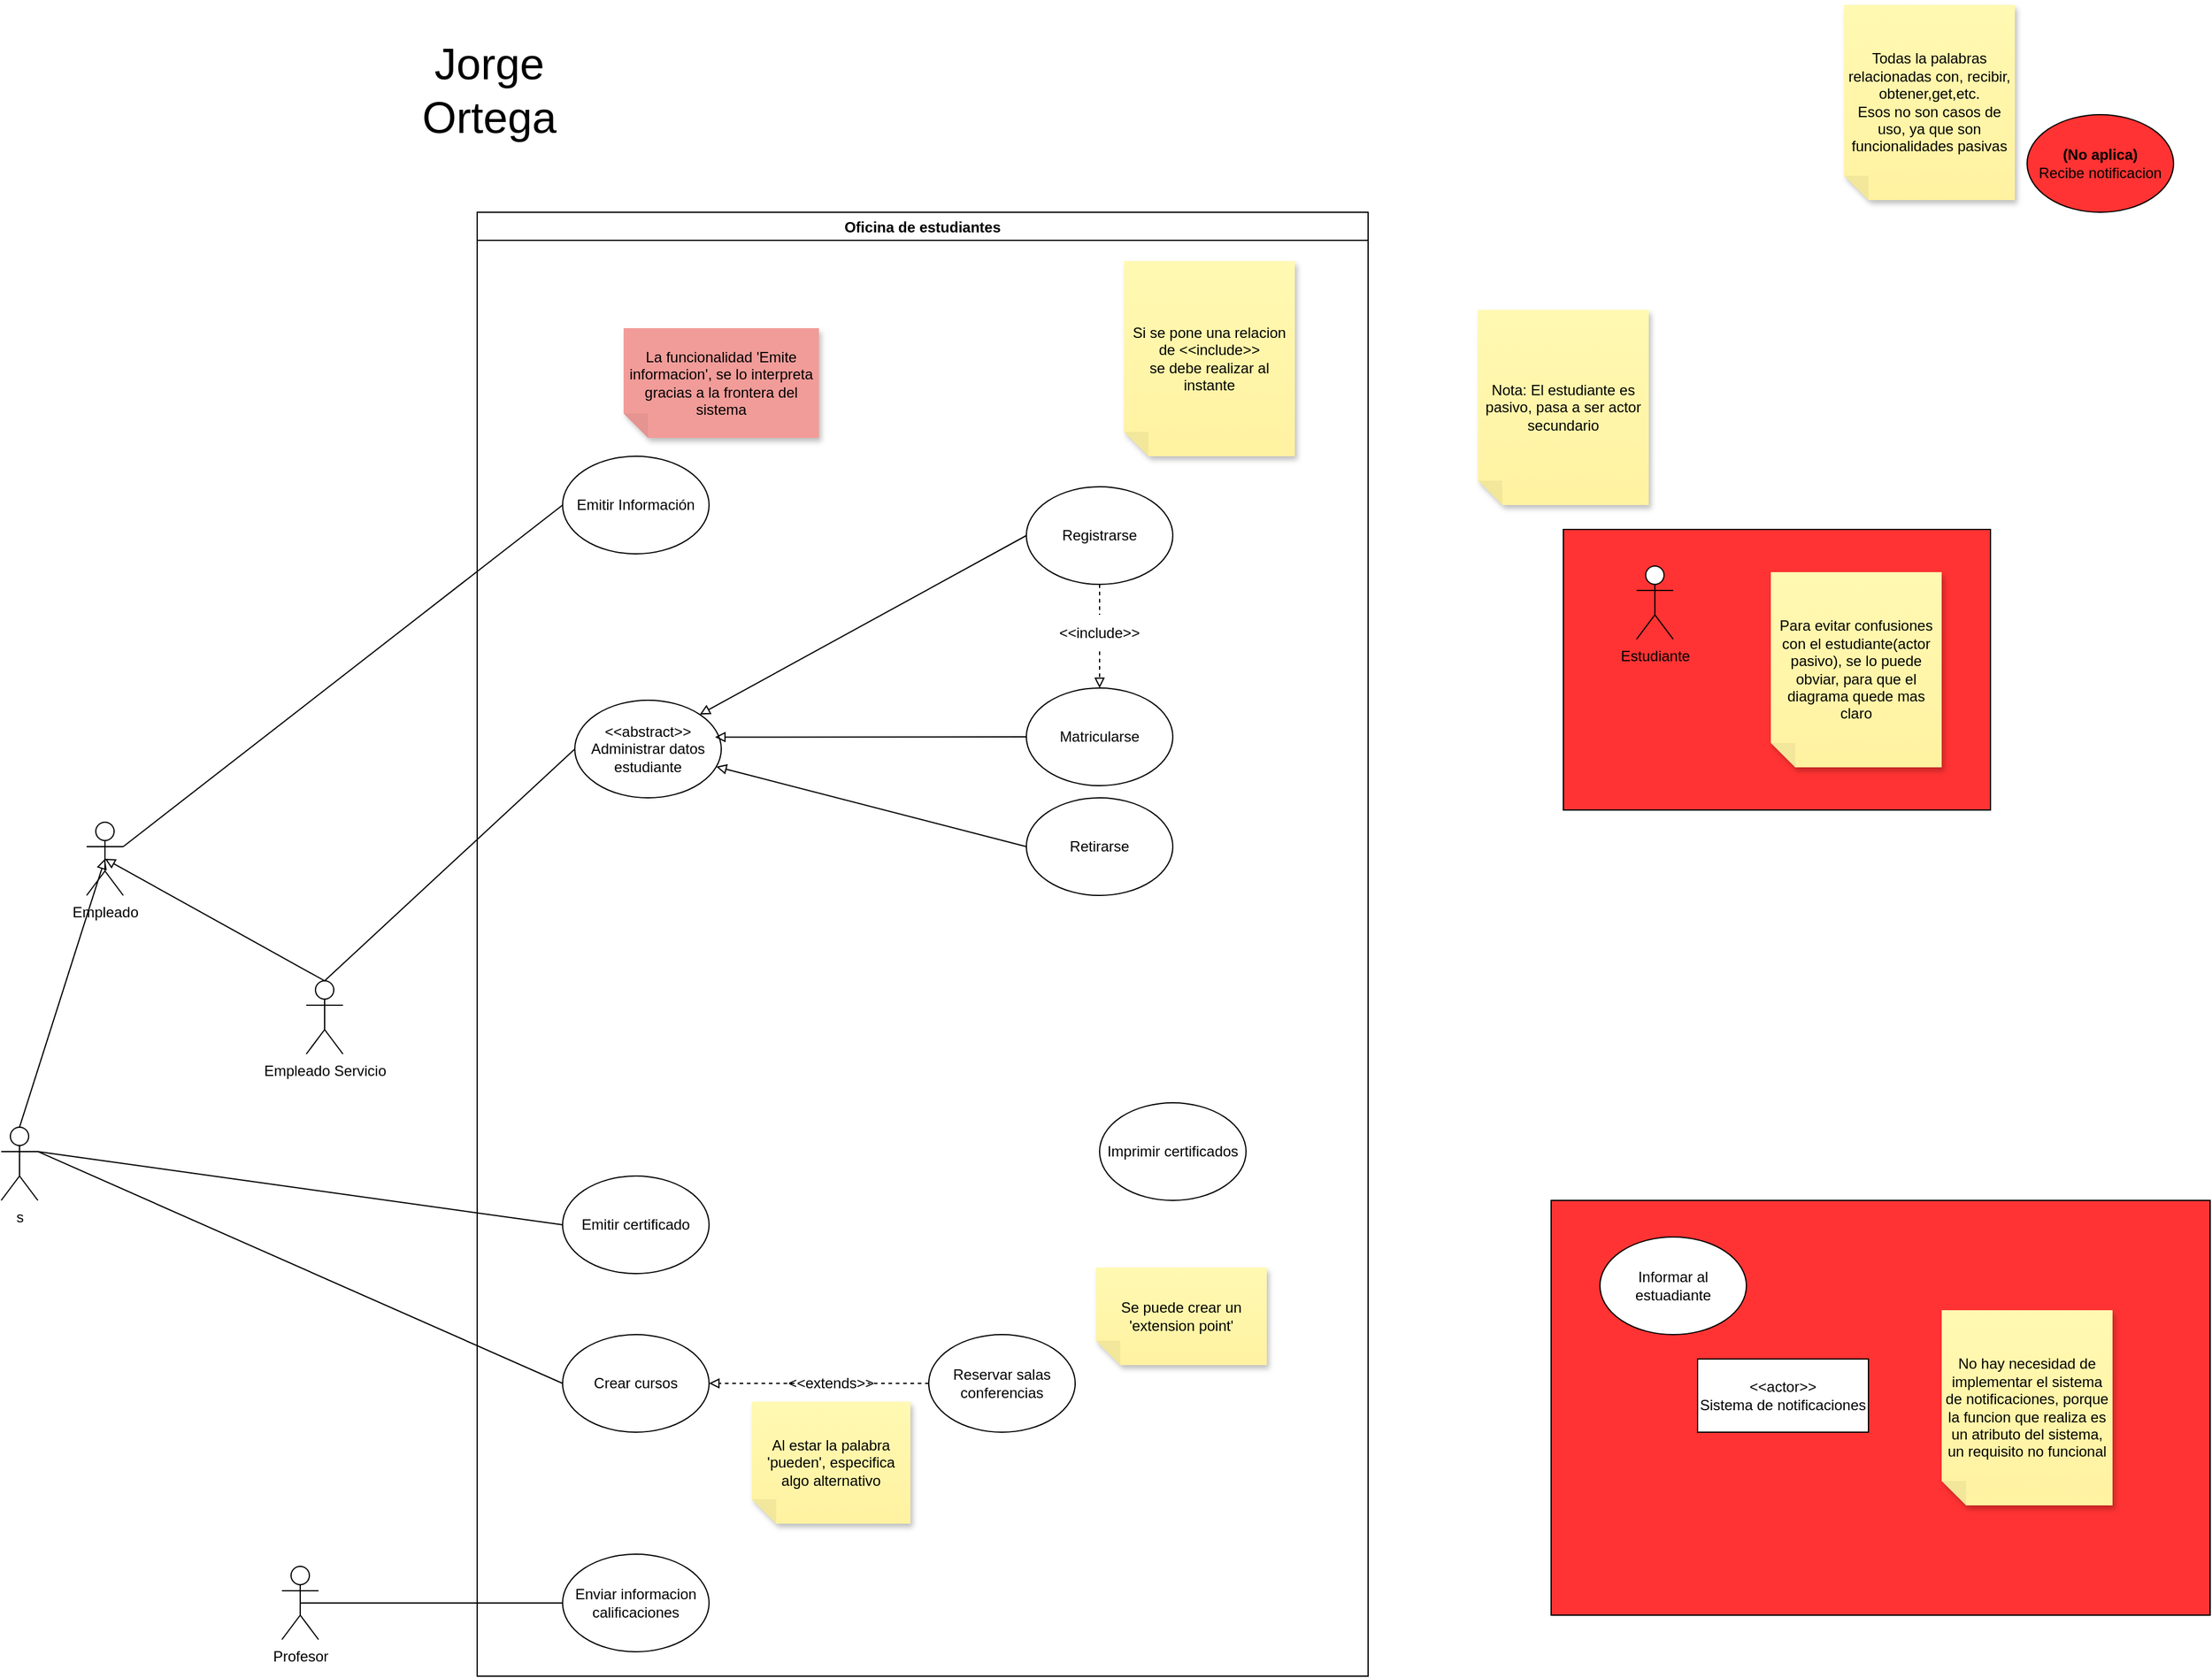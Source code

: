 <mxfile version="20.3.0" type="device"><diagram id="ldzEMd_imJI3nIEhlNpb" name="Página-1"><mxGraphModel dx="2967" dy="2317" grid="1" gridSize="10" guides="1" tooltips="1" connect="1" arrows="1" fold="1" page="1" pageScale="1" pageWidth="827" pageHeight="1169" math="0" shadow="0"><root><mxCell id="0"/><mxCell id="1" parent="0"/><mxCell id="Yz1jp0kpFSTIaQCwCQoH-31" style="edgeStyle=none;rounded=0;orthogonalLoop=1;jettySize=auto;html=1;exitX=0.5;exitY=0.5;exitDx=0;exitDy=0;exitPerimeter=0;entryX=0;entryY=0.5;entryDx=0;entryDy=0;endArrow=none;endFill=0;" edge="1" parent="1" source="Yz1jp0kpFSTIaQCwCQoH-2" target="Yz1jp0kpFSTIaQCwCQoH-19"><mxGeometry relative="1" as="geometry"/></mxCell><mxCell id="Yz1jp0kpFSTIaQCwCQoH-2" value="Profesor&lt;br&gt;" style="shape=umlActor;verticalLabelPosition=bottom;verticalAlign=top;html=1;outlineConnect=0;" vertex="1" parent="1"><mxGeometry x="20" y="930" width="30" height="60" as="geometry"/></mxCell><mxCell id="Yz1jp0kpFSTIaQCwCQoH-49" style="edgeStyle=none;rounded=0;orthogonalLoop=1;jettySize=auto;html=1;exitX=0.5;exitY=0;exitDx=0;exitDy=0;exitPerimeter=0;entryX=0;entryY=0.5;entryDx=0;entryDy=0;endArrow=none;endFill=0;" edge="1" parent="1" source="Yz1jp0kpFSTIaQCwCQoH-6" target="Yz1jp0kpFSTIaQCwCQoH-10"><mxGeometry relative="1" as="geometry"/></mxCell><mxCell id="Yz1jp0kpFSTIaQCwCQoH-63" style="edgeStyle=none;rounded=0;orthogonalLoop=1;jettySize=auto;html=1;exitX=1;exitY=0.333;exitDx=0;exitDy=0;exitPerimeter=0;entryX=0;entryY=0.5;entryDx=0;entryDy=0;startArrow=none;startFill=0;endArrow=none;endFill=0;" edge="1" parent="1" source="Yz1jp0kpFSTIaQCwCQoH-3" target="Yz1jp0kpFSTIaQCwCQoH-62"><mxGeometry relative="1" as="geometry"/></mxCell><mxCell id="Yz1jp0kpFSTIaQCwCQoH-3" value="Empleado" style="shape=umlActor;verticalLabelPosition=bottom;verticalAlign=top;html=1;outlineConnect=0;" vertex="1" parent="1"><mxGeometry x="-140" y="320" width="30" height="60" as="geometry"/></mxCell><mxCell id="Yz1jp0kpFSTIaQCwCQoH-51" style="edgeStyle=none;rounded=0;orthogonalLoop=1;jettySize=auto;html=1;exitX=0.5;exitY=0;exitDx=0;exitDy=0;exitPerimeter=0;entryX=0.5;entryY=0.5;entryDx=0;entryDy=0;entryPerimeter=0;startArrow=none;startFill=0;endArrow=block;endFill=0;" edge="1" parent="1" source="Yz1jp0kpFSTIaQCwCQoH-5" target="Yz1jp0kpFSTIaQCwCQoH-3"><mxGeometry relative="1" as="geometry"/></mxCell><mxCell id="Yz1jp0kpFSTIaQCwCQoH-60" style="edgeStyle=none;rounded=0;orthogonalLoop=1;jettySize=auto;html=1;exitX=1;exitY=0.333;exitDx=0;exitDy=0;exitPerimeter=0;entryX=0;entryY=0.5;entryDx=0;entryDy=0;startArrow=none;startFill=0;endArrow=none;endFill=0;" edge="1" parent="1" source="Yz1jp0kpFSTIaQCwCQoH-5" target="Yz1jp0kpFSTIaQCwCQoH-17"><mxGeometry relative="1" as="geometry"/></mxCell><mxCell id="Yz1jp0kpFSTIaQCwCQoH-64" style="edgeStyle=none;rounded=0;orthogonalLoop=1;jettySize=auto;html=1;exitX=1;exitY=0.333;exitDx=0;exitDy=0;exitPerimeter=0;entryX=0;entryY=0.5;entryDx=0;entryDy=0;startArrow=none;startFill=0;endArrow=none;endFill=0;" edge="1" parent="1" source="Yz1jp0kpFSTIaQCwCQoH-5" target="Yz1jp0kpFSTIaQCwCQoH-18"><mxGeometry relative="1" as="geometry"/></mxCell><mxCell id="Yz1jp0kpFSTIaQCwCQoH-5" value="s" style="shape=umlActor;verticalLabelPosition=bottom;verticalAlign=top;html=1;outlineConnect=0;" vertex="1" parent="1"><mxGeometry x="-210" y="570" width="30" height="60" as="geometry"/></mxCell><mxCell id="Yz1jp0kpFSTIaQCwCQoH-50" style="edgeStyle=none;rounded=0;orthogonalLoop=1;jettySize=auto;html=1;exitX=0.5;exitY=0;exitDx=0;exitDy=0;exitPerimeter=0;entryX=0.5;entryY=0.5;entryDx=0;entryDy=0;entryPerimeter=0;startArrow=none;startFill=0;endArrow=block;endFill=0;" edge="1" parent="1" source="Yz1jp0kpFSTIaQCwCQoH-6" target="Yz1jp0kpFSTIaQCwCQoH-3"><mxGeometry relative="1" as="geometry"/></mxCell><mxCell id="Yz1jp0kpFSTIaQCwCQoH-6" value="Empleado Servicio&lt;br&gt;" style="shape=umlActor;verticalLabelPosition=bottom;verticalAlign=top;html=1;outlineConnect=0;" vertex="1" parent="1"><mxGeometry x="40" y="450" width="30" height="60" as="geometry"/></mxCell><mxCell id="Yz1jp0kpFSTIaQCwCQoH-44" style="edgeStyle=none;rounded=0;orthogonalLoop=1;jettySize=auto;html=1;exitX=0;exitY=0.5;exitDx=0;exitDy=0;entryX=1;entryY=0;entryDx=0;entryDy=0;endArrow=block;endFill=0;startArrow=none;startFill=0;" edge="1" parent="1" source="Yz1jp0kpFSTIaQCwCQoH-9" target="Yz1jp0kpFSTIaQCwCQoH-10"><mxGeometry relative="1" as="geometry"/></mxCell><mxCell id="Yz1jp0kpFSTIaQCwCQoH-53" style="edgeStyle=none;rounded=0;orthogonalLoop=1;jettySize=auto;html=1;exitX=0.5;exitY=1;exitDx=0;exitDy=0;entryX=0.5;entryY=0;entryDx=0;entryDy=0;startArrow=none;startFill=0;endArrow=block;endFill=0;dashed=1;" edge="1" parent="1" source="Yz1jp0kpFSTIaQCwCQoH-54" target="Yz1jp0kpFSTIaQCwCQoH-14"><mxGeometry relative="1" as="geometry"/></mxCell><mxCell id="Yz1jp0kpFSTIaQCwCQoH-9" value="Registrarse" style="ellipse;whiteSpace=wrap;html=1;" vertex="1" parent="1"><mxGeometry x="630" y="45" width="120" height="80" as="geometry"/></mxCell><mxCell id="Yz1jp0kpFSTIaQCwCQoH-10" value="&amp;lt;&amp;lt;abstract&amp;gt;&amp;gt;&lt;br&gt;Administrar datos estudiante" style="ellipse;whiteSpace=wrap;html=1;" vertex="1" parent="1"><mxGeometry x="260" y="220" width="120" height="80" as="geometry"/></mxCell><mxCell id="Yz1jp0kpFSTIaQCwCQoH-12" value="&lt;b&gt;(No aplica)&lt;/b&gt;&lt;br&gt;Recibe notificacion" style="ellipse;whiteSpace=wrap;html=1;fillColor=#FF3333;" vertex="1" parent="1"><mxGeometry x="1450" y="-260" width="120" height="80" as="geometry"/></mxCell><mxCell id="Yz1jp0kpFSTIaQCwCQoH-46" style="edgeStyle=none;rounded=0;orthogonalLoop=1;jettySize=auto;html=1;exitX=0;exitY=0.5;exitDx=0;exitDy=0;endArrow=block;endFill=0;" edge="1" parent="1" source="Yz1jp0kpFSTIaQCwCQoH-13" target="Yz1jp0kpFSTIaQCwCQoH-10"><mxGeometry relative="1" as="geometry"/></mxCell><mxCell id="Yz1jp0kpFSTIaQCwCQoH-13" value="Retirarse" style="ellipse;whiteSpace=wrap;html=1;" vertex="1" parent="1"><mxGeometry x="630" y="300" width="120" height="80" as="geometry"/></mxCell><mxCell id="Yz1jp0kpFSTIaQCwCQoH-45" style="edgeStyle=none;rounded=0;orthogonalLoop=1;jettySize=auto;html=1;exitX=0;exitY=0.5;exitDx=0;exitDy=0;entryX=0.958;entryY=0.378;entryDx=0;entryDy=0;entryPerimeter=0;endArrow=block;endFill=0;" edge="1" parent="1" source="Yz1jp0kpFSTIaQCwCQoH-14" target="Yz1jp0kpFSTIaQCwCQoH-10"><mxGeometry relative="1" as="geometry"/></mxCell><mxCell id="Yz1jp0kpFSTIaQCwCQoH-14" value="Matricularse" style="ellipse;whiteSpace=wrap;html=1;" vertex="1" parent="1"><mxGeometry x="630" y="210" width="120" height="80" as="geometry"/></mxCell><mxCell id="Yz1jp0kpFSTIaQCwCQoH-65" style="edgeStyle=none;rounded=0;orthogonalLoop=1;jettySize=auto;html=1;exitX=0;exitY=0.5;exitDx=0;exitDy=0;entryX=1;entryY=0.5;entryDx=0;entryDy=0;startArrow=none;startFill=0;endArrow=block;endFill=0;dashed=1;" edge="1" parent="1" source="Yz1jp0kpFSTIaQCwCQoH-66" target="Yz1jp0kpFSTIaQCwCQoH-17"><mxGeometry relative="1" as="geometry"/></mxCell><mxCell id="Yz1jp0kpFSTIaQCwCQoH-16" value="Reservar salas conferencias" style="ellipse;whiteSpace=wrap;html=1;" vertex="1" parent="1"><mxGeometry x="550" y="740" width="120" height="80" as="geometry"/></mxCell><mxCell id="Yz1jp0kpFSTIaQCwCQoH-17" value="Crear cursos" style="ellipse;whiteSpace=wrap;html=1;" vertex="1" parent="1"><mxGeometry x="250" y="740" width="120" height="80" as="geometry"/></mxCell><mxCell id="Yz1jp0kpFSTIaQCwCQoH-18" value="Emitir certificado" style="ellipse;whiteSpace=wrap;html=1;" vertex="1" parent="1"><mxGeometry x="250" y="610" width="120" height="80" as="geometry"/></mxCell><mxCell id="Yz1jp0kpFSTIaQCwCQoH-19" value="Enviar informacion calificaciones" style="ellipse;whiteSpace=wrap;html=1;" vertex="1" parent="1"><mxGeometry x="250" y="920" width="120" height="80" as="geometry"/></mxCell><mxCell id="Yz1jp0kpFSTIaQCwCQoH-20" value="Imprimir certificados" style="ellipse;whiteSpace=wrap;html=1;" vertex="1" parent="1"><mxGeometry x="690" y="550" width="120" height="80" as="geometry"/></mxCell><mxCell id="Yz1jp0kpFSTIaQCwCQoH-26" value="Nota: El estudiante es pasivo, pasa a ser actor secundario" style="shape=note;whiteSpace=wrap;html=1;backgroundOutline=1;fontColor=#000000;darkOpacity=0.05;fillColor=#FFF9B2;strokeColor=none;fillStyle=solid;direction=west;gradientDirection=north;gradientColor=#FFF2A1;shadow=1;size=20;pointerEvents=1;" vertex="1" parent="1"><mxGeometry x="1000" y="-100" width="140" height="160" as="geometry"/></mxCell><mxCell id="Yz1jp0kpFSTIaQCwCQoH-27" value="Todas la palabras relacionadas con, recibir, obtener,get,etc.&lt;br&gt;Esos no son casos de uso, ya que son funcionalidades pasivas" style="shape=note;whiteSpace=wrap;html=1;backgroundOutline=1;fontColor=#000000;darkOpacity=0.05;fillColor=#FFF9B2;strokeColor=none;fillStyle=solid;direction=west;gradientDirection=north;gradientColor=#FFF2A1;shadow=1;size=20;pointerEvents=1;" vertex="1" parent="1"><mxGeometry x="1300" y="-350" width="140" height="160" as="geometry"/></mxCell><mxCell id="Yz1jp0kpFSTIaQCwCQoH-40" value="" style="rounded=0;whiteSpace=wrap;html=1;fillColor=#FF3333;" vertex="1" parent="1"><mxGeometry x="1060" y="630" width="540" height="340" as="geometry"/></mxCell><mxCell id="Yz1jp0kpFSTIaQCwCQoH-41" value="Informar al estuadiante" style="ellipse;whiteSpace=wrap;html=1;" vertex="1" parent="1"><mxGeometry x="1100" y="660" width="120" height="80" as="geometry"/></mxCell><mxCell id="Yz1jp0kpFSTIaQCwCQoH-42" value="&amp;lt;&amp;lt;actor&amp;gt;&amp;gt;&lt;br&gt;Sistema de notificaciones" style="rounded=0;whiteSpace=wrap;html=1;" vertex="1" parent="1"><mxGeometry x="1180" y="760" width="140" height="60" as="geometry"/></mxCell><mxCell id="Yz1jp0kpFSTIaQCwCQoH-43" value="No hay necesidad de implementar el sistema de notificaciones, porque la funcion que realiza es un atributo del sistema, un requisito no funcional" style="shape=note;whiteSpace=wrap;html=1;backgroundOutline=1;fontColor=#000000;darkOpacity=0.05;fillColor=#FFF9B2;strokeColor=none;fillStyle=solid;direction=west;gradientDirection=north;gradientColor=#FFF2A1;shadow=1;size=20;pointerEvents=1;" vertex="1" parent="1"><mxGeometry x="1380" y="720" width="140" height="160" as="geometry"/></mxCell><mxCell id="Yz1jp0kpFSTIaQCwCQoH-52" value="Si se pone una relacion de &amp;lt;&amp;lt;include&amp;gt;&amp;gt;&lt;br&gt;se debe realizar al instante" style="shape=note;whiteSpace=wrap;html=1;backgroundOutline=1;fontColor=#000000;darkOpacity=0.05;fillColor=#FFF9B2;strokeColor=none;fillStyle=solid;direction=west;gradientDirection=north;gradientColor=#FFF2A1;shadow=1;size=20;pointerEvents=1;" vertex="1" parent="1"><mxGeometry x="710" y="-140" width="140" height="160" as="geometry"/></mxCell><mxCell id="Yz1jp0kpFSTIaQCwCQoH-54" value="&amp;lt;&amp;lt;include&amp;gt;&amp;gt;" style="text;html=1;strokeColor=none;fillColor=none;align=center;verticalAlign=middle;whiteSpace=wrap;rounded=0;" vertex="1" parent="1"><mxGeometry x="660" y="150" width="60" height="30" as="geometry"/></mxCell><mxCell id="Yz1jp0kpFSTIaQCwCQoH-55" value="" style="edgeStyle=none;rounded=0;orthogonalLoop=1;jettySize=auto;html=1;exitX=0.5;exitY=1;exitDx=0;exitDy=0;entryX=0.5;entryY=0;entryDx=0;entryDy=0;startArrow=none;startFill=0;endArrow=none;endFill=0;dashed=1;" edge="1" parent="1" source="Yz1jp0kpFSTIaQCwCQoH-9" target="Yz1jp0kpFSTIaQCwCQoH-54"><mxGeometry relative="1" as="geometry"><mxPoint x="690.0" y="100" as="sourcePoint"/><mxPoint x="690.0" y="170" as="targetPoint"/></mxGeometry></mxCell><mxCell id="Yz1jp0kpFSTIaQCwCQoH-56" value="" style="whiteSpace=wrap;html=1;fillColor=#FF3333;" vertex="1" parent="1"><mxGeometry x="1070" y="80" width="350" height="230" as="geometry"/></mxCell><mxCell id="Yz1jp0kpFSTIaQCwCQoH-57" value="Estudiante&lt;br&gt;" style="shape=umlActor;verticalLabelPosition=bottom;verticalAlign=top;html=1;outlineConnect=0;" vertex="1" parent="1"><mxGeometry x="1130" y="110" width="30" height="60" as="geometry"/></mxCell><mxCell id="Yz1jp0kpFSTIaQCwCQoH-59" value="Para evitar confusiones con el estudiante(actor pasivo), se lo puede obviar, para que el diagrama quede mas claro" style="shape=note;whiteSpace=wrap;html=1;backgroundOutline=1;fontColor=#000000;darkOpacity=0.05;fillColor=#FFF9B2;strokeColor=none;fillStyle=solid;direction=west;gradientDirection=north;gradientColor=#FFF2A1;shadow=1;size=20;pointerEvents=1;" vertex="1" parent="1"><mxGeometry x="1240" y="115" width="140" height="160" as="geometry"/></mxCell><mxCell id="Yz1jp0kpFSTIaQCwCQoH-62" value="Emitir Información" style="ellipse;whiteSpace=wrap;html=1;" vertex="1" parent="1"><mxGeometry x="250" y="20" width="120" height="80" as="geometry"/></mxCell><mxCell id="Yz1jp0kpFSTIaQCwCQoH-66" value="&amp;lt;&amp;lt;extends&amp;gt;&amp;gt;" style="text;html=1;strokeColor=none;fillColor=none;align=center;verticalAlign=middle;whiteSpace=wrap;rounded=0;" vertex="1" parent="1"><mxGeometry x="440" y="765" width="60" height="30" as="geometry"/></mxCell><mxCell id="Yz1jp0kpFSTIaQCwCQoH-67" value="" style="edgeStyle=none;rounded=0;orthogonalLoop=1;jettySize=auto;html=1;exitX=0;exitY=0.5;exitDx=0;exitDy=0;entryX=1;entryY=0.5;entryDx=0;entryDy=0;startArrow=none;startFill=0;endArrow=none;endFill=0;dashed=1;" edge="1" parent="1" source="Yz1jp0kpFSTIaQCwCQoH-16" target="Yz1jp0kpFSTIaQCwCQoH-66"><mxGeometry relative="1" as="geometry"><mxPoint x="550.0" y="740" as="sourcePoint"/><mxPoint x="370" y="740" as="targetPoint"/></mxGeometry></mxCell><mxCell id="Yz1jp0kpFSTIaQCwCQoH-68" value="Al estar la palabra 'pueden', especifica algo alternativo" style="shape=note;whiteSpace=wrap;html=1;backgroundOutline=1;fontColor=#000000;darkOpacity=0.05;fillColor=#FFF9B2;strokeColor=none;fillStyle=solid;direction=west;gradientDirection=north;gradientColor=#FFF2A1;shadow=1;size=20;pointerEvents=1;" vertex="1" parent="1"><mxGeometry x="405" y="795" width="130" height="100" as="geometry"/></mxCell><mxCell id="Yz1jp0kpFSTIaQCwCQoH-69" value="Se puede crear un 'extension point'" style="shape=note;whiteSpace=wrap;html=1;backgroundOutline=1;fontColor=#000000;darkOpacity=0.05;fillColor=#FFF9B2;strokeColor=none;fillStyle=solid;direction=west;gradientDirection=north;gradientColor=#FFF2A1;shadow=1;size=20;pointerEvents=1;" vertex="1" parent="1"><mxGeometry x="687" y="685" width="140" height="80" as="geometry"/></mxCell><mxCell id="Yz1jp0kpFSTIaQCwCQoH-70" value="La funcionalidad 'Emite informacion', se lo interpreta gracias a la frontera del sistema" style="shape=note;whiteSpace=wrap;html=1;backgroundOutline=1;fontColor=#000000;darkOpacity=0.05;fillColor=#F19C99;strokeColor=none;fillStyle=solid;direction=west;gradientDirection=north;gradientColor=none;shadow=1;size=20;pointerEvents=1;" vertex="1" parent="1"><mxGeometry x="300" y="-85" width="160" height="90" as="geometry"/></mxCell><mxCell id="Yz1jp0kpFSTIaQCwCQoH-72" value="Oficina de estudiantes" style="swimlane;fillColor=none;gradientColor=none;" vertex="1" parent="1"><mxGeometry x="180" y="-180" width="730" height="1200" as="geometry"/></mxCell><mxCell id="Yz1jp0kpFSTIaQCwCQoH-73" value="&lt;font style=&quot;font-size: 36px;&quot;&gt;Jorge Ortega&lt;/font&gt;" style="text;html=1;strokeColor=none;fillColor=none;align=center;verticalAlign=middle;whiteSpace=wrap;rounded=0;" vertex="1" parent="1"><mxGeometry x="100" y="-320" width="180" height="80" as="geometry"/></mxCell></root></mxGraphModel></diagram></mxfile>